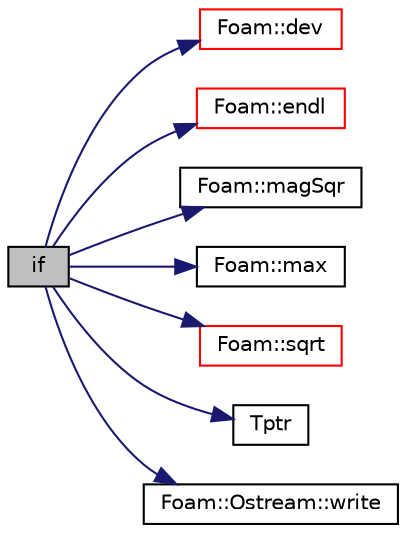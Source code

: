 digraph "if"
{
  bgcolor="transparent";
  edge [fontname="Helvetica",fontsize="10",labelfontname="Helvetica",labelfontsize="10"];
  node [fontname="Helvetica",fontsize="10",shape=record];
  rankdir="LR";
  Node1 [label="if",height=0.2,width=0.4,color="black", fillcolor="grey75", style="filled", fontcolor="black"];
  Node1 -> Node2 [color="midnightblue",fontsize="10",style="solid",fontname="Helvetica"];
  Node2 [label="Foam::dev",height=0.2,width=0.4,color="red",URL="$a10893.html#a042ede1d98e91923a7cc5e14e9f86854"];
  Node1 -> Node3 [color="midnightblue",fontsize="10",style="solid",fontname="Helvetica"];
  Node3 [label="Foam::endl",height=0.2,width=0.4,color="red",URL="$a10893.html#a2db8fe02a0d3909e9351bb4275b23ce4",tooltip="Add newline and flush stream. "];
  Node1 -> Node4 [color="midnightblue",fontsize="10",style="solid",fontname="Helvetica"];
  Node4 [label="Foam::magSqr",height=0.2,width=0.4,color="black",URL="$a10893.html#ae6fff2c6981e6d9618aa5038e69def6e"];
  Node1 -> Node5 [color="midnightblue",fontsize="10",style="solid",fontname="Helvetica"];
  Node5 [label="Foam::max",height=0.2,width=0.4,color="black",URL="$a10893.html#ac993e906cf2774ae77e666bc24e81733"];
  Node1 -> Node6 [color="midnightblue",fontsize="10",style="solid",fontname="Helvetica"];
  Node6 [label="Foam::sqrt",height=0.2,width=0.4,color="red",URL="$a10893.html#a8616bd62eebf2342a80222fecb1bda71"];
  Node1 -> Node7 [color="midnightblue",fontsize="10",style="solid",fontname="Helvetica"];
  Node7 [label="Tptr",height=0.2,width=0.4,color="black",URL="$a04640.html#abb1d4fa8a8f521e98bb25623223d3ee2"];
  Node1 -> Node8 [color="midnightblue",fontsize="10",style="solid",fontname="Helvetica"];
  Node8 [label="Foam::Ostream::write",height=0.2,width=0.4,color="black",URL="$a01779.html#a81a19ad9e4098b4701cc8bab9a59d78b",tooltip="Write next token to stream. "];
}
